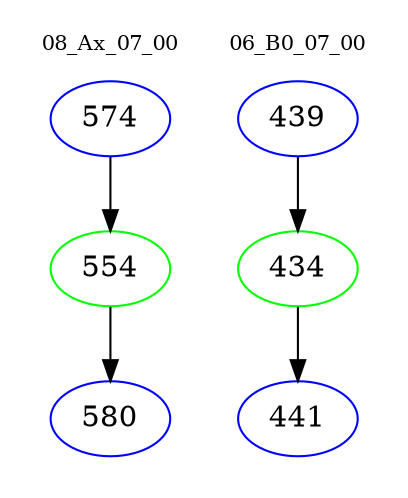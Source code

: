 digraph{
subgraph cluster_0 {
color = white
label = "08_Ax_07_00";
fontsize=10;
T0_574 [label="574", color="blue"]
T0_574 -> T0_554 [color="black"]
T0_554 [label="554", color="green"]
T0_554 -> T0_580 [color="black"]
T0_580 [label="580", color="blue"]
}
subgraph cluster_1 {
color = white
label = "06_B0_07_00";
fontsize=10;
T1_439 [label="439", color="blue"]
T1_439 -> T1_434 [color="black"]
T1_434 [label="434", color="green"]
T1_434 -> T1_441 [color="black"]
T1_441 [label="441", color="blue"]
}
}
